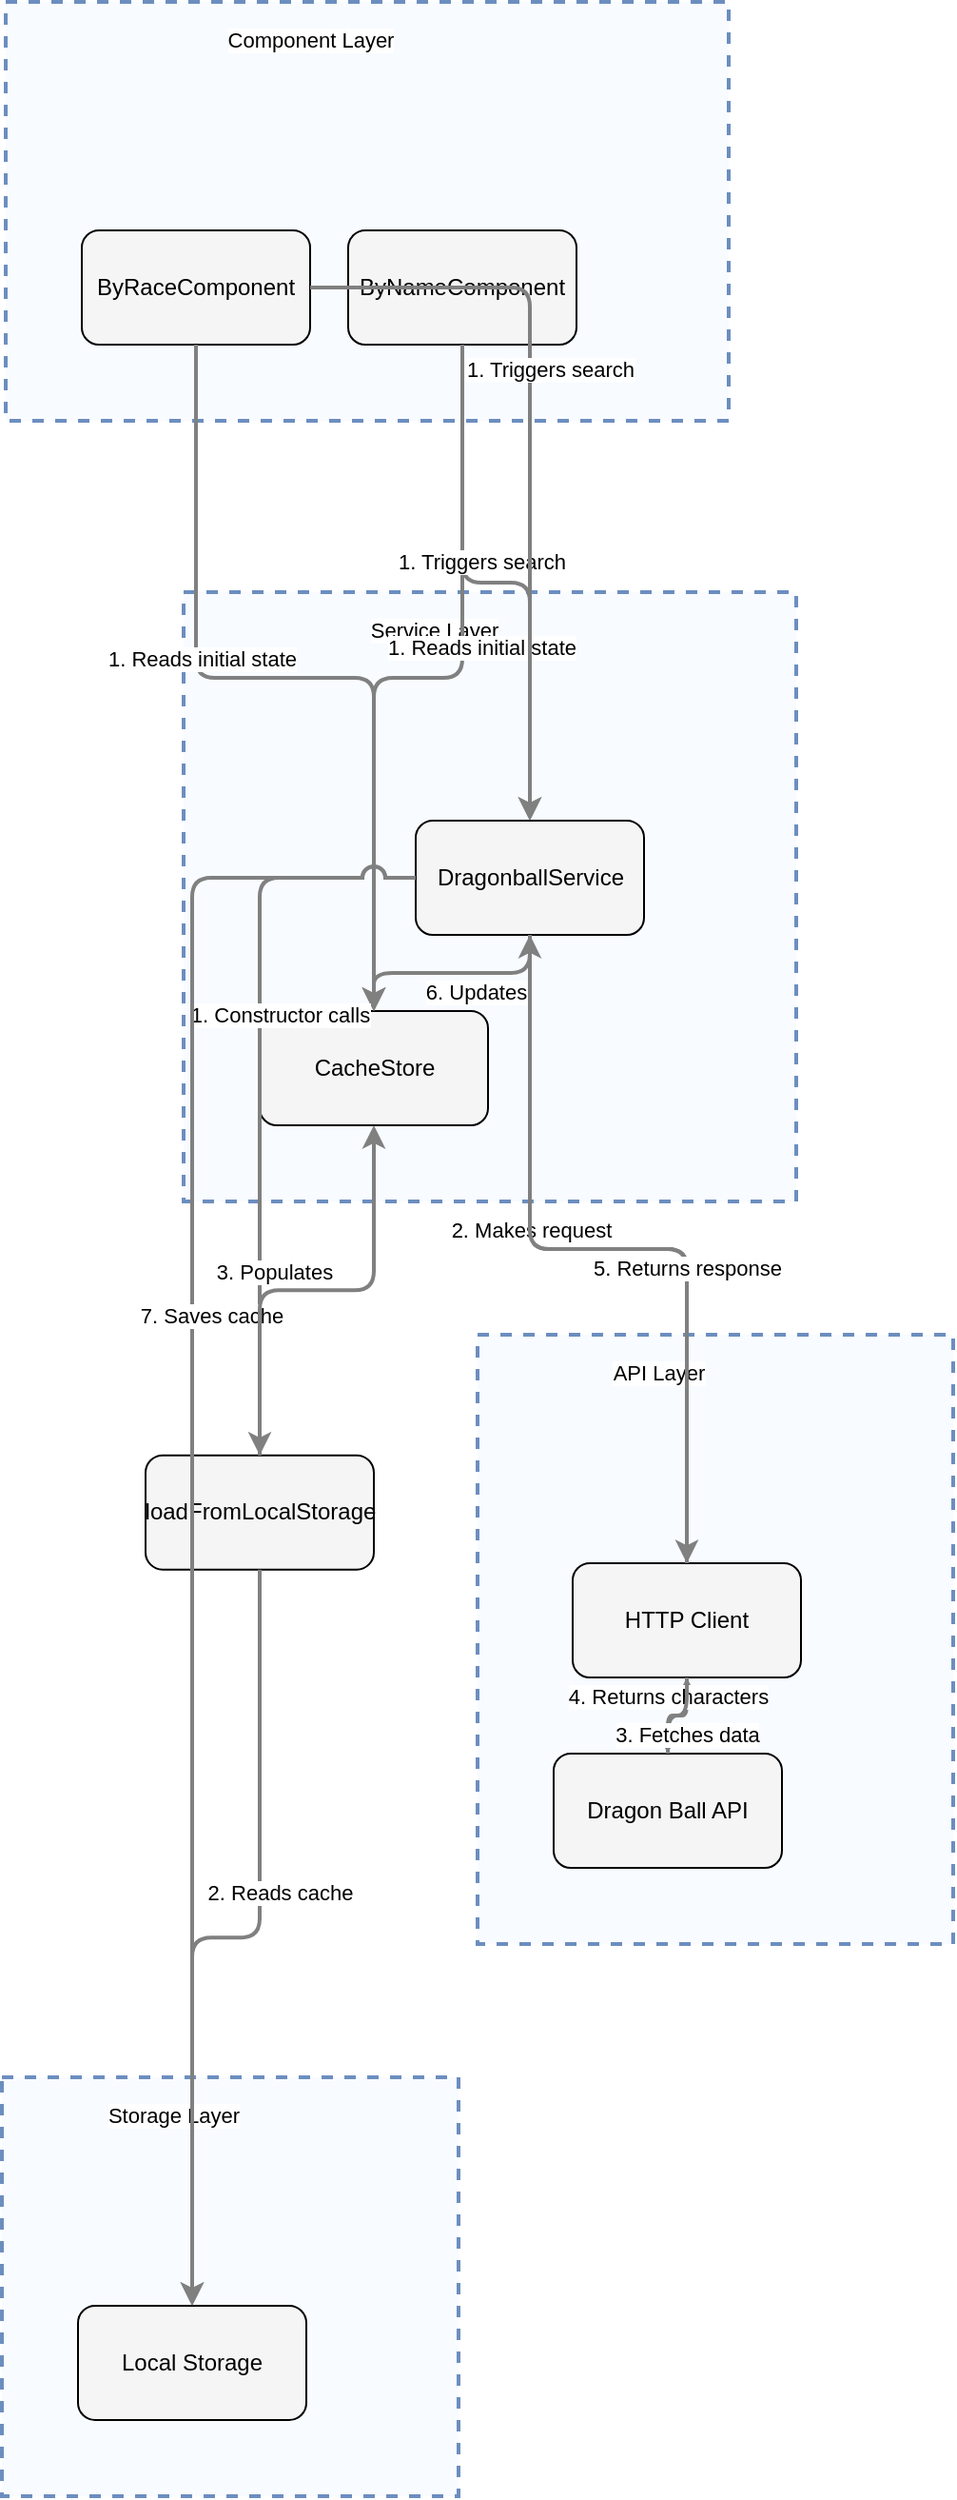 <?xml version="1.0" encoding="UTF-8"?>
      <mxfile version="14.6.5" type="device">
        <diagram id="codeviz-diagram" name="System Diagram">
          <mxGraphModel dx="1000" dy="1000" grid="1" gridSize="10" guides="1" tooltips="1" connect="1" arrows="1" fold="1" page="1" pageScale="1" pageWidth="1169" pageHeight="827" math="0" shadow="0">
            <root>
              <mxCell id="0"/>
              <mxCell id="1" parent="0"/>
              <mxCell id="subGraph0" value="" style="html=1;whiteSpace=wrap;container=1;fillColor=#dae8fc;strokeColor=#6c8ebf;dashed=1;fillOpacity=20;strokeWidth=2;containerType=none;recursiveResize=0;movable=1;resizable=1;autosize=0;dropTarget=0" vertex="1" parent="1">
                <mxGeometry x="272" y="722" width="250" height="320" as="geometry"/>
              </mxCell>
              <mxCell id="subGraph0_label" value="API Layer" style="edgeLabel;html=1;align=center;verticalAlign=middle;resizable=0;labelBackgroundColor=white;spacing=5" vertex="1" parent="1">
                <mxGeometry x="280" y="730" width="174" height="24" as="geometry"/>
              </mxCell>
<mxCell id="subGraph1" value="" style="html=1;whiteSpace=wrap;container=1;fillColor=#dae8fc;strokeColor=#6c8ebf;dashed=1;fillOpacity=20;strokeWidth=2;containerType=none;recursiveResize=0;movable=1;resizable=1;autosize=0;dropTarget=0" vertex="1" parent="1">
                <mxGeometry x="117.5" y="332" width="322" height="320" as="geometry"/>
              </mxCell>
              <mxCell id="subGraph1_label" value="Service Layer" style="edgeLabel;html=1;align=center;verticalAlign=middle;resizable=0;labelBackgroundColor=white;spacing=5" vertex="1" parent="1">
                <mxGeometry x="125.5" y="340" width="246" height="24" as="geometry"/>
              </mxCell>
<mxCell id="subGraph2" value="" style="html=1;whiteSpace=wrap;container=1;fillColor=#dae8fc;strokeColor=#6c8ebf;dashed=1;fillOpacity=20;strokeWidth=2;containerType=none;recursiveResize=0;movable=1;resizable=1;autosize=0;dropTarget=0" vertex="1" parent="1">
                <mxGeometry x="22" y="1112" width="240" height="220" as="geometry"/>
              </mxCell>
              <mxCell id="subGraph2_label" value="Storage Layer" style="edgeLabel;html=1;align=center;verticalAlign=middle;resizable=0;labelBackgroundColor=white;spacing=5" vertex="1" parent="1">
                <mxGeometry x="30" y="1120" width="164" height="24" as="geometry"/>
              </mxCell>
<mxCell id="subGraph3" value="" style="html=1;whiteSpace=wrap;container=1;fillColor=#dae8fc;strokeColor=#6c8ebf;dashed=1;fillOpacity=20;strokeWidth=2;containerType=none;recursiveResize=0;movable=1;resizable=1;autosize=0;dropTarget=0" vertex="1" parent="1">
                <mxGeometry x="24" y="22" width="380" height="220" as="geometry"/>
              </mxCell>
              <mxCell id="subGraph3_label" value="Component Layer" style="edgeLabel;html=1;align=center;verticalAlign=middle;resizable=0;labelBackgroundColor=white;spacing=5" vertex="1" parent="1">
                <mxGeometry x="32" y="30" width="304" height="24" as="geometry"/>
              </mxCell>
              <mxCell id="api" value="Dragon Ball API" style="rounded=1;whiteSpace=wrap;html=1;fillColor=#f5f5f5" vertex="1" parent="subGraph0">
                    <mxGeometry x="40" y="220" width="120" height="60" as="geometry"/>
                  </mxCell>
<mxCell id="byNameComponent" value="ByNameComponent" style="rounded=1;whiteSpace=wrap;html=1;fillColor=#f5f5f5" vertex="1" parent="subGraph3">
                    <mxGeometry x="180" y="120" width="120" height="60" as="geometry"/>
                  </mxCell>
<mxCell id="byRaceComponent" value="ByRaceComponent" style="rounded=1;whiteSpace=wrap;html=1;fillColor=#f5f5f5" vertex="1" parent="subGraph3">
                    <mxGeometry x="40" y="120" width="120" height="60" as="geometry"/>
                  </mxCell>
<mxCell id="cacheStore" value="CacheStore" style="rounded=1;whiteSpace=wrap;html=1;fillColor=#f5f5f5" vertex="1" parent="subGraph1">
                    <mxGeometry x="40" y="220" width="120" height="60" as="geometry"/>
                  </mxCell>
<mxCell id="dragonballService" value="DragonballService" style="rounded=1;whiteSpace=wrap;html=1;fillColor=#f5f5f5" vertex="1" parent="subGraph1">
                    <mxGeometry x="122" y="120" width="120" height="60" as="geometry"/>
                  </mxCell>
<mxCell id="httpClient" value="HTTP Client" style="rounded=1;whiteSpace=wrap;html=1;fillColor=#f5f5f5" vertex="1" parent="subGraph0">
                    <mxGeometry x="50" y="120" width="120" height="60" as="geometry"/>
                  </mxCell>
<mxCell id="loadFromLocalStorage" value="loadFromLocalStorage" style="rounded=1;whiteSpace=wrap;html=1;fillColor=#f5f5f5" vertex="1" parent="1">
                    <mxGeometry x="97.5" y="785.333" width="120" height="60" as="geometry"/>
                  </mxCell>
<mxCell id="localStorage" value="Local Storage" style="rounded=1;whiteSpace=wrap;html=1;fillColor=#f5f5f5" vertex="1" parent="subGraph2">
                    <mxGeometry x="40" y="120" width="120" height="60" as="geometry"/>
                  </mxCell>
              <mxCell id="edge-L_api_httpClient_7" style="edgeStyle=orthogonalEdgeStyle;rounded=1;orthogonalLoop=1;jettySize=auto;html=1;strokeColor=#808080;strokeWidth=2;jumpStyle=arc;jumpSize=10;spacing=15;labelBackgroundColor=white;labelBorderColor=none" edge="1" parent="1" source="api" target="httpClient">
                  <mxGeometry relative="1" as="geometry"/>
                </mxCell>
                <mxCell id="edge-L_api_httpClient_7_label" value="4. Returns characters" style="edgeLabel;html=1;align=center;verticalAlign=middle;resizable=0;points=[];" vertex="1" connectable="0" parent="edge-L_api_httpClient_7">
                  <mxGeometry x="-0.2" y="10" relative="1" as="geometry">
                    <mxPoint as="offset"/>
                  </mxGeometry>
                </mxCell>
<mxCell id="edge-L_byNameComponent_cacheStore_11" style="edgeStyle=orthogonalEdgeStyle;rounded=1;orthogonalLoop=1;jettySize=auto;html=1;strokeColor=#808080;strokeWidth=2;jumpStyle=arc;jumpSize=10;spacing=15;labelBackgroundColor=white;labelBorderColor=none" edge="1" parent="1" source="byNameComponent" target="cacheStore">
                  <mxGeometry relative="1" as="geometry"/>
                </mxCell>
                <mxCell id="edge-L_byNameComponent_cacheStore_11_label" value="1. Reads initial state" style="edgeLabel;html=1;align=center;verticalAlign=middle;resizable=0;points=[];" vertex="1" connectable="0" parent="edge-L_byNameComponent_cacheStore_11">
                  <mxGeometry x="-0.2" y="10" relative="1" as="geometry">
                    <mxPoint as="offset"/>
                  </mxGeometry>
                </mxCell>
<mxCell id="edge-L_byNameComponent_dragonballService_3" style="edgeStyle=orthogonalEdgeStyle;rounded=1;orthogonalLoop=1;jettySize=auto;html=1;strokeColor=#808080;strokeWidth=2;jumpStyle=arc;jumpSize=10;spacing=15;labelBackgroundColor=white;labelBorderColor=none" edge="1" parent="1" source="byNameComponent" target="dragonballService">
                  <mxGeometry relative="1" as="geometry"/>
                </mxCell>
                <mxCell id="edge-L_byNameComponent_dragonballService_3_label" value="1. Triggers search" style="edgeLabel;html=1;align=center;verticalAlign=middle;resizable=0;points=[];" vertex="1" connectable="0" parent="edge-L_byNameComponent_dragonballService_3">
                  <mxGeometry x="-0.2" y="10" relative="1" as="geometry">
                    <mxPoint as="offset"/>
                  </mxGeometry>
                </mxCell>
<mxCell id="edge-L_byRaceComponent_cacheStore_12" style="edgeStyle=orthogonalEdgeStyle;rounded=1;orthogonalLoop=1;jettySize=auto;html=1;strokeColor=#808080;strokeWidth=2;jumpStyle=arc;jumpSize=10;spacing=15;labelBackgroundColor=white;labelBorderColor=none" edge="1" parent="1" source="byRaceComponent" target="cacheStore">
                  <mxGeometry relative="1" as="geometry"/>
                </mxCell>
                <mxCell id="edge-L_byRaceComponent_cacheStore_12_label" value="1. Reads initial state" style="edgeLabel;html=1;align=center;verticalAlign=middle;resizable=0;points=[];" vertex="1" connectable="0" parent="edge-L_byRaceComponent_cacheStore_12">
                  <mxGeometry x="-0.2" y="10" relative="1" as="geometry">
                    <mxPoint as="offset"/>
                  </mxGeometry>
                </mxCell>
<mxCell id="edge-L_byRaceComponent_dragonballService_4" style="edgeStyle=orthogonalEdgeStyle;rounded=1;orthogonalLoop=1;jettySize=auto;html=1;strokeColor=#808080;strokeWidth=2;jumpStyle=arc;jumpSize=10;spacing=15;labelBackgroundColor=white;labelBorderColor=none" edge="1" parent="1" source="byRaceComponent" target="dragonballService">
                  <mxGeometry relative="1" as="geometry"/>
                </mxCell>
                <mxCell id="edge-L_byRaceComponent_dragonballService_4_label" value="1. Triggers search" style="edgeLabel;html=1;align=center;verticalAlign=middle;resizable=0;points=[];" vertex="1" connectable="0" parent="edge-L_byRaceComponent_dragonballService_4">
                  <mxGeometry x="-0.2" y="10" relative="1" as="geometry">
                    <mxPoint as="offset"/>
                  </mxGeometry>
                </mxCell>
<mxCell id="edge-L_dragonballService_cacheStore_9" style="edgeStyle=orthogonalEdgeStyle;rounded=1;orthogonalLoop=1;jettySize=auto;html=1;strokeColor=#808080;strokeWidth=2;jumpStyle=arc;jumpSize=10;spacing=15;labelBackgroundColor=white;labelBorderColor=none" edge="1" parent="1" source="dragonballService" target="cacheStore">
                  <mxGeometry relative="1" as="geometry"/>
                </mxCell>
                <mxCell id="edge-L_dragonballService_cacheStore_9_label" value="6. Updates" style="edgeLabel;html=1;align=center;verticalAlign=middle;resizable=0;points=[];" vertex="1" connectable="0" parent="edge-L_dragonballService_cacheStore_9">
                  <mxGeometry x="-0.2" y="10" relative="1" as="geometry">
                    <mxPoint as="offset"/>
                  </mxGeometry>
                </mxCell>
<mxCell id="edge-L_dragonballService_httpClient_5" style="edgeStyle=orthogonalEdgeStyle;rounded=1;orthogonalLoop=1;jettySize=auto;html=1;strokeColor=#808080;strokeWidth=2;jumpStyle=arc;jumpSize=10;spacing=15;labelBackgroundColor=white;labelBorderColor=none" edge="1" parent="1" source="dragonballService" target="httpClient">
                  <mxGeometry relative="1" as="geometry"/>
                </mxCell>
                <mxCell id="edge-L_dragonballService_httpClient_5_label" value="2. Makes request" style="edgeLabel;html=1;align=center;verticalAlign=middle;resizable=0;points=[];" vertex="1" connectable="0" parent="edge-L_dragonballService_httpClient_5">
                  <mxGeometry x="-0.2" y="10" relative="1" as="geometry">
                    <mxPoint as="offset"/>
                  </mxGeometry>
                </mxCell>
<mxCell id="edge-L_dragonballService_loadFromLocalStorage_0" style="edgeStyle=orthogonalEdgeStyle;rounded=1;orthogonalLoop=1;jettySize=auto;html=1;strokeColor=#808080;strokeWidth=2;jumpStyle=arc;jumpSize=10;spacing=15;labelBackgroundColor=white;labelBorderColor=none" edge="1" parent="1" source="dragonballService" target="loadFromLocalStorage">
                  <mxGeometry relative="1" as="geometry"/>
                </mxCell>
                <mxCell id="edge-L_dragonballService_loadFromLocalStorage_0_label" value="1. Constructor calls" style="edgeLabel;html=1;align=center;verticalAlign=middle;resizable=0;points=[];" vertex="1" connectable="0" parent="edge-L_dragonballService_loadFromLocalStorage_0">
                  <mxGeometry x="-0.2" y="10" relative="1" as="geometry">
                    <mxPoint as="offset"/>
                  </mxGeometry>
                </mxCell>
<mxCell id="edge-L_dragonballService_localStorage_10" style="edgeStyle=orthogonalEdgeStyle;rounded=1;orthogonalLoop=1;jettySize=auto;html=1;strokeColor=#808080;strokeWidth=2;jumpStyle=arc;jumpSize=10;spacing=15;labelBackgroundColor=white;labelBorderColor=none" edge="1" parent="1" source="dragonballService" target="localStorage">
                  <mxGeometry relative="1" as="geometry"/>
                </mxCell>
                <mxCell id="edge-L_dragonballService_localStorage_10_label" value="7. Saves cache" style="edgeLabel;html=1;align=center;verticalAlign=middle;resizable=0;points=[];" vertex="1" connectable="0" parent="edge-L_dragonballService_localStorage_10">
                  <mxGeometry x="-0.2" y="10" relative="1" as="geometry">
                    <mxPoint as="offset"/>
                  </mxGeometry>
                </mxCell>
<mxCell id="edge-L_httpClient_api_6" style="edgeStyle=orthogonalEdgeStyle;rounded=1;orthogonalLoop=1;jettySize=auto;html=1;strokeColor=#808080;strokeWidth=2;jumpStyle=arc;jumpSize=10;spacing=15;labelBackgroundColor=white;labelBorderColor=none" edge="1" parent="1" source="httpClient" target="api">
                  <mxGeometry relative="1" as="geometry"/>
                </mxCell>
                <mxCell id="edge-L_httpClient_api_6_label" value="3. Fetches data" style="edgeLabel;html=1;align=center;verticalAlign=middle;resizable=0;points=[];" vertex="1" connectable="0" parent="edge-L_httpClient_api_6">
                  <mxGeometry x="-0.2" y="10" relative="1" as="geometry">
                    <mxPoint as="offset"/>
                  </mxGeometry>
                </mxCell>
<mxCell id="edge-L_httpClient_dragonballService_8" style="edgeStyle=orthogonalEdgeStyle;rounded=1;orthogonalLoop=1;jettySize=auto;html=1;strokeColor=#808080;strokeWidth=2;jumpStyle=arc;jumpSize=10;spacing=15;labelBackgroundColor=white;labelBorderColor=none" edge="1" parent="1" source="httpClient" target="dragonballService">
                  <mxGeometry relative="1" as="geometry"/>
                </mxCell>
                <mxCell id="edge-L_httpClient_dragonballService_8_label" value="5. Returns response" style="edgeLabel;html=1;align=center;verticalAlign=middle;resizable=0;points=[];" vertex="1" connectable="0" parent="edge-L_httpClient_dragonballService_8">
                  <mxGeometry x="-0.2" y="10" relative="1" as="geometry">
                    <mxPoint as="offset"/>
                  </mxGeometry>
                </mxCell>
<mxCell id="edge-L_loadFromLocalStorage_cacheStore_2" style="edgeStyle=orthogonalEdgeStyle;rounded=1;orthogonalLoop=1;jettySize=auto;html=1;strokeColor=#808080;strokeWidth=2;jumpStyle=arc;jumpSize=10;spacing=15;labelBackgroundColor=white;labelBorderColor=none" edge="1" parent="1" source="loadFromLocalStorage" target="cacheStore">
                  <mxGeometry relative="1" as="geometry"/>
                </mxCell>
                <mxCell id="edge-L_loadFromLocalStorage_cacheStore_2_label" value="3. Populates" style="edgeLabel;html=1;align=center;verticalAlign=middle;resizable=0;points=[];" vertex="1" connectable="0" parent="edge-L_loadFromLocalStorage_cacheStore_2">
                  <mxGeometry x="-0.2" y="10" relative="1" as="geometry">
                    <mxPoint as="offset"/>
                  </mxGeometry>
                </mxCell>
<mxCell id="edge-L_loadFromLocalStorage_localStorage_1" style="edgeStyle=orthogonalEdgeStyle;rounded=1;orthogonalLoop=1;jettySize=auto;html=1;strokeColor=#808080;strokeWidth=2;jumpStyle=arc;jumpSize=10;spacing=15;labelBackgroundColor=white;labelBorderColor=none" edge="1" parent="1" source="loadFromLocalStorage" target="localStorage">
                  <mxGeometry relative="1" as="geometry"/>
                </mxCell>
                <mxCell id="edge-L_loadFromLocalStorage_localStorage_1_label" value="2. Reads cache" style="edgeLabel;html=1;align=center;verticalAlign=middle;resizable=0;points=[];" vertex="1" connectable="0" parent="edge-L_loadFromLocalStorage_localStorage_1">
                  <mxGeometry x="-0.2" y="10" relative="1" as="geometry">
                    <mxPoint as="offset"/>
                  </mxGeometry>
                </mxCell>
            </root>
          </mxGraphModel>
        </diagram>
      </mxfile>